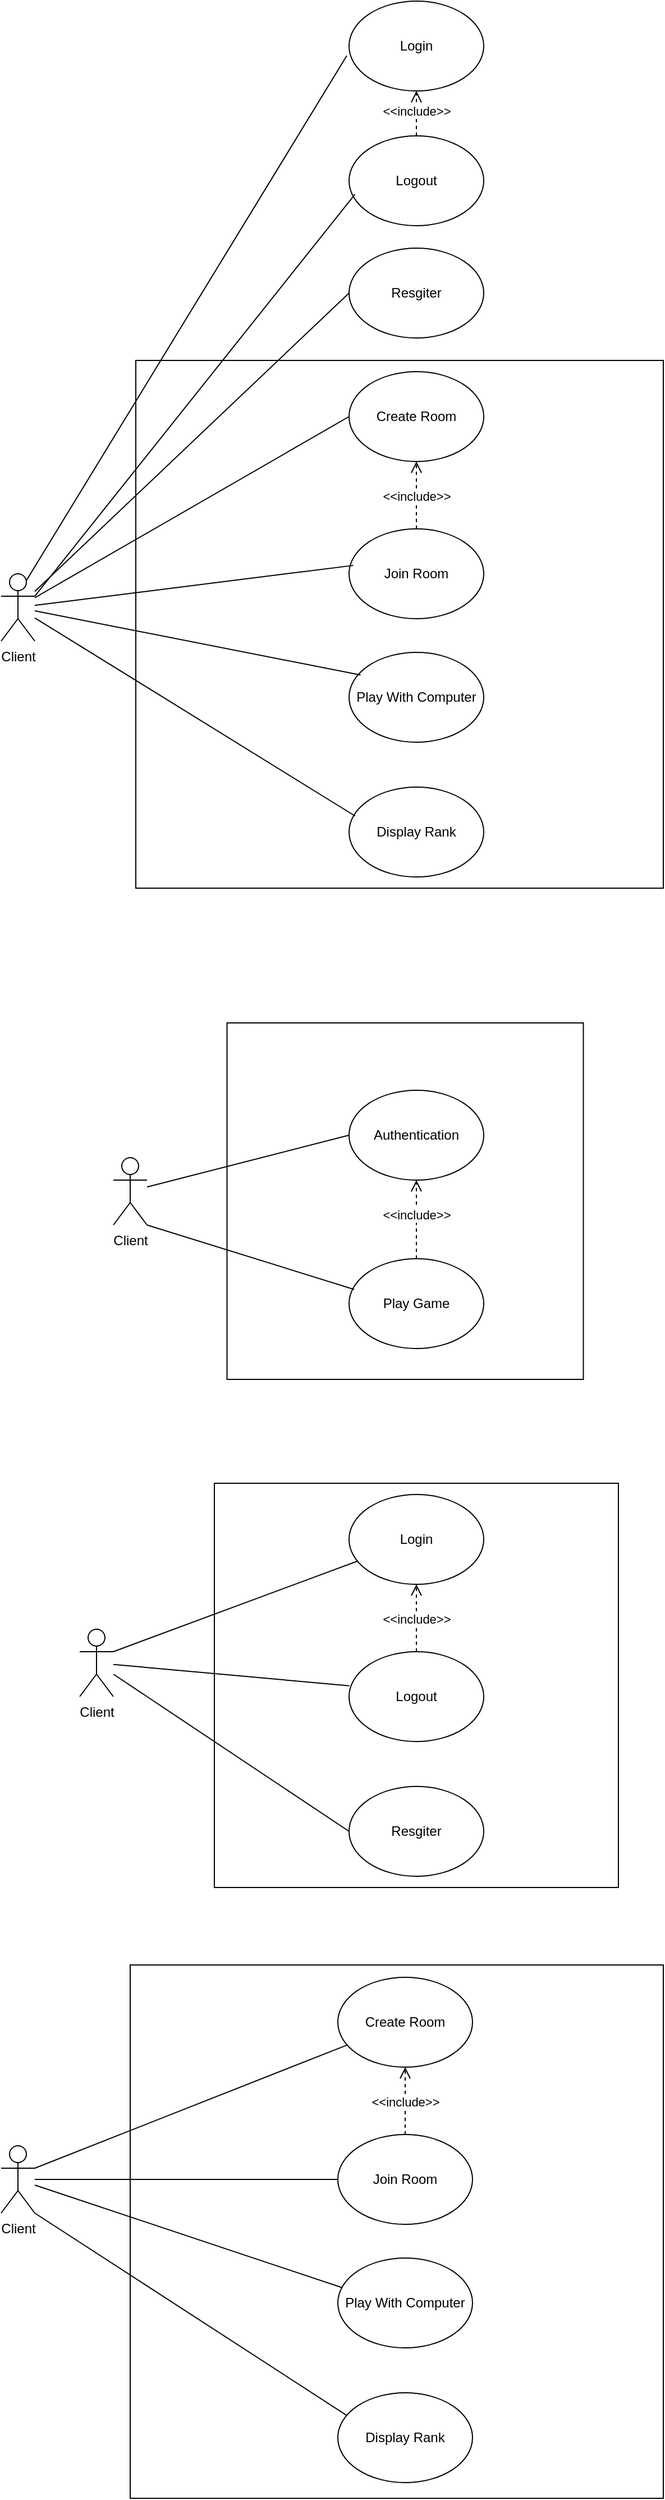 <mxfile version="21.6.1" type="device">
  <diagram id="JXW02WHQkwjx4muD-rrl" name="Trang-1">
    <mxGraphModel dx="1006" dy="1703" grid="1" gridSize="10" guides="1" tooltips="1" connect="1" arrows="1" fold="1" page="1" pageScale="1" pageWidth="827" pageHeight="1169" math="0" shadow="0">
      <root>
        <mxCell id="0" />
        <mxCell id="1" parent="0" />
        <mxCell id="AIeQXs59FDNEliNY6r98-13" value="" style="whiteSpace=wrap;html=1;aspect=fixed;" parent="1" vertex="1">
          <mxGeometry x="211.25" y="330" width="317.5" height="317.5" as="geometry" />
        </mxCell>
        <mxCell id="AIeQXs59FDNEliNY6r98-14" value="Client" style="shape=umlActor;verticalLabelPosition=bottom;verticalAlign=top;html=1;outlineConnect=0;" parent="1" vertex="1">
          <mxGeometry x="110" y="450" width="30" height="60" as="geometry" />
        </mxCell>
        <mxCell id="AIeQXs59FDNEliNY6r98-15" value="Authentication" style="ellipse;whiteSpace=wrap;html=1;" parent="1" vertex="1">
          <mxGeometry x="320" y="390" width="120" height="80" as="geometry" />
        </mxCell>
        <mxCell id="AIeQXs59FDNEliNY6r98-16" value="Play Game" style="ellipse;whiteSpace=wrap;html=1;" parent="1" vertex="1">
          <mxGeometry x="320" y="540" width="120" height="80" as="geometry" />
        </mxCell>
        <mxCell id="AIeQXs59FDNEliNY6r98-21" value="&amp;lt;&amp;lt;include&amp;gt;&amp;gt;" style="html=1;verticalAlign=bottom;endArrow=open;dashed=1;endSize=8;rounded=0;entryX=0.5;entryY=1;entryDx=0;entryDy=0;exitX=0.5;exitY=0;exitDx=0;exitDy=0;" parent="1" source="AIeQXs59FDNEliNY6r98-16" target="AIeQXs59FDNEliNY6r98-15" edge="1">
          <mxGeometry x="-0.143" relative="1" as="geometry">
            <mxPoint x="500" y="590" as="sourcePoint" />
            <mxPoint x="420" y="590" as="targetPoint" />
            <mxPoint as="offset" />
          </mxGeometry>
        </mxCell>
        <mxCell id="AIeQXs59FDNEliNY6r98-27" value="" style="endArrow=none;html=1;rounded=0;entryX=0;entryY=0.5;entryDx=0;entryDy=0;" parent="1" source="AIeQXs59FDNEliNY6r98-14" target="AIeQXs59FDNEliNY6r98-15" edge="1">
          <mxGeometry width="50" height="50" relative="1" as="geometry">
            <mxPoint x="390" y="430" as="sourcePoint" />
            <mxPoint x="440" y="380" as="targetPoint" />
          </mxGeometry>
        </mxCell>
        <mxCell id="AIeQXs59FDNEliNY6r98-28" value="" style="endArrow=none;html=1;rounded=0;exitX=1;exitY=1;exitDx=0;exitDy=0;exitPerimeter=0;entryX=0.038;entryY=0.342;entryDx=0;entryDy=0;entryPerimeter=0;" parent="1" source="AIeQXs59FDNEliNY6r98-14" target="AIeQXs59FDNEliNY6r98-16" edge="1">
          <mxGeometry width="50" height="50" relative="1" as="geometry">
            <mxPoint x="390" y="430" as="sourcePoint" />
            <mxPoint x="440" y="380" as="targetPoint" />
          </mxGeometry>
        </mxCell>
        <mxCell id="AIeQXs59FDNEliNY6r98-29" value="" style="whiteSpace=wrap;html=1;aspect=fixed;" parent="1" vertex="1">
          <mxGeometry x="200" y="740" width="360" height="360" as="geometry" />
        </mxCell>
        <mxCell id="AIeQXs59FDNEliNY6r98-30" value="Client" style="shape=umlActor;verticalLabelPosition=bottom;verticalAlign=top;html=1;outlineConnect=0;" parent="1" vertex="1">
          <mxGeometry x="80" y="870" width="30" height="60" as="geometry" />
        </mxCell>
        <mxCell id="AIeQXs59FDNEliNY6r98-31" value="Resgiter" style="ellipse;whiteSpace=wrap;html=1;" parent="1" vertex="1">
          <mxGeometry x="320" y="1010" width="120" height="80" as="geometry" />
        </mxCell>
        <mxCell id="AIeQXs59FDNEliNY6r98-33" value="Login" style="ellipse;whiteSpace=wrap;html=1;" parent="1" vertex="1">
          <mxGeometry x="320" y="750" width="120" height="80" as="geometry" />
        </mxCell>
        <mxCell id="AIeQXs59FDNEliNY6r98-36" value="" style="endArrow=none;html=1;rounded=0;exitX=1;exitY=0.333;exitDx=0;exitDy=0;exitPerimeter=0;" parent="1" source="AIeQXs59FDNEliNY6r98-30" target="AIeQXs59FDNEliNY6r98-33" edge="1">
          <mxGeometry width="50" height="50" relative="1" as="geometry">
            <mxPoint x="130" y="880" as="sourcePoint" />
            <mxPoint x="430" y="917.5" as="targetPoint" />
          </mxGeometry>
        </mxCell>
        <mxCell id="AIeQXs59FDNEliNY6r98-37" value="" style="endArrow=none;html=1;rounded=0;entryX=0;entryY=0.5;entryDx=0;entryDy=0;" parent="1" source="AIeQXs59FDNEliNY6r98-30" target="AIeQXs59FDNEliNY6r98-31" edge="1">
          <mxGeometry width="50" height="50" relative="1" as="geometry">
            <mxPoint x="380" y="967.5" as="sourcePoint" />
            <mxPoint x="430" y="917.5" as="targetPoint" />
          </mxGeometry>
        </mxCell>
        <mxCell id="AIeQXs59FDNEliNY6r98-39" value="" style="whiteSpace=wrap;html=1;aspect=fixed;" parent="1" vertex="1">
          <mxGeometry x="125" y="1169" width="475" height="475" as="geometry" />
        </mxCell>
        <mxCell id="AIeQXs59FDNEliNY6r98-40" value="Client" style="shape=umlActor;verticalLabelPosition=bottom;verticalAlign=top;html=1;outlineConnect=0;" parent="1" vertex="1">
          <mxGeometry x="10" y="1330" width="30" height="60" as="geometry" />
        </mxCell>
        <mxCell id="AIeQXs59FDNEliNY6r98-41" value="Join Room" style="ellipse;whiteSpace=wrap;html=1;" parent="1" vertex="1">
          <mxGeometry x="310" y="1320" width="120" height="80" as="geometry" />
        </mxCell>
        <mxCell id="AIeQXs59FDNEliNY6r98-42" value="Create Room" style="ellipse;whiteSpace=wrap;html=1;" parent="1" vertex="1">
          <mxGeometry x="310" y="1180" width="120" height="80" as="geometry" />
        </mxCell>
        <mxCell id="AIeQXs59FDNEliNY6r98-43" value="" style="endArrow=none;html=1;rounded=0;exitX=1;exitY=0.333;exitDx=0;exitDy=0;exitPerimeter=0;" parent="1" source="AIeQXs59FDNEliNY6r98-40" target="AIeQXs59FDNEliNY6r98-42" edge="1">
          <mxGeometry width="50" height="50" relative="1" as="geometry">
            <mxPoint x="130" y="1300" as="sourcePoint" />
            <mxPoint x="430" y="1337.5" as="targetPoint" />
          </mxGeometry>
        </mxCell>
        <mxCell id="AIeQXs59FDNEliNY6r98-44" value="" style="endArrow=none;html=1;rounded=0;entryX=0;entryY=0.5;entryDx=0;entryDy=0;" parent="1" source="AIeQXs59FDNEliNY6r98-40" target="AIeQXs59FDNEliNY6r98-41" edge="1">
          <mxGeometry width="50" height="50" relative="1" as="geometry">
            <mxPoint x="380" y="1387.5" as="sourcePoint" />
            <mxPoint x="430" y="1337.5" as="targetPoint" />
          </mxGeometry>
        </mxCell>
        <mxCell id="AIeQXs59FDNEliNY6r98-45" value="Play With Computer" style="ellipse;whiteSpace=wrap;html=1;" parent="1" vertex="1">
          <mxGeometry x="310" y="1430" width="120" height="80" as="geometry" />
        </mxCell>
        <mxCell id="AIeQXs59FDNEliNY6r98-46" value="" style="endArrow=none;html=1;rounded=0;entryX=0.033;entryY=0.33;entryDx=0;entryDy=0;entryPerimeter=0;" parent="1" source="AIeQXs59FDNEliNY6r98-40" target="AIeQXs59FDNEliNY6r98-45" edge="1">
          <mxGeometry width="50" height="50" relative="1" as="geometry">
            <mxPoint x="390" y="1330" as="sourcePoint" />
            <mxPoint x="440" y="1280" as="targetPoint" />
          </mxGeometry>
        </mxCell>
        <mxCell id="lJxy1i0dze8oPjX6fqyM-2" value="Logout" style="ellipse;whiteSpace=wrap;html=1;" parent="1" vertex="1">
          <mxGeometry x="320" y="890" width="120" height="80" as="geometry" />
        </mxCell>
        <mxCell id="lJxy1i0dze8oPjX6fqyM-3" value="" style="endArrow=none;html=1;rounded=0;entryX=0.003;entryY=0.38;entryDx=0;entryDy=0;entryPerimeter=0;" parent="1" source="AIeQXs59FDNEliNY6r98-30" target="lJxy1i0dze8oPjX6fqyM-2" edge="1">
          <mxGeometry width="50" height="50" relative="1" as="geometry">
            <mxPoint x="390" y="910" as="sourcePoint" />
            <mxPoint x="440" y="860" as="targetPoint" />
          </mxGeometry>
        </mxCell>
        <mxCell id="lJxy1i0dze8oPjX6fqyM-4" value="&amp;lt;&amp;lt;include&amp;gt;&amp;gt;" style="html=1;verticalAlign=bottom;endArrow=open;dashed=1;endSize=8;rounded=0;entryX=0.5;entryY=1;entryDx=0;entryDy=0;" parent="1" source="lJxy1i0dze8oPjX6fqyM-2" target="AIeQXs59FDNEliNY6r98-33" edge="1">
          <mxGeometry x="-0.333" relative="1" as="geometry">
            <mxPoint x="480" y="890" as="sourcePoint" />
            <mxPoint x="480" y="820" as="targetPoint" />
            <mxPoint as="offset" />
          </mxGeometry>
        </mxCell>
        <mxCell id="lJxy1i0dze8oPjX6fqyM-5" value="&amp;lt;&amp;lt;include&amp;gt;&amp;gt;" style="html=1;verticalAlign=bottom;endArrow=open;dashed=1;endSize=8;rounded=0;entryX=0.5;entryY=1;entryDx=0;entryDy=0;exitX=0.5;exitY=0;exitDx=0;exitDy=0;" parent="1" source="AIeQXs59FDNEliNY6r98-41" target="AIeQXs59FDNEliNY6r98-42" edge="1">
          <mxGeometry x="-0.333" relative="1" as="geometry">
            <mxPoint x="379.5" y="1340" as="sourcePoint" />
            <mxPoint x="379.5" y="1270" as="targetPoint" />
            <mxPoint as="offset" />
            <Array as="points" />
          </mxGeometry>
        </mxCell>
        <mxCell id="lJxy1i0dze8oPjX6fqyM-6" value="Display Rank" style="ellipse;whiteSpace=wrap;html=1;" parent="1" vertex="1">
          <mxGeometry x="310" y="1550" width="120" height="80" as="geometry" />
        </mxCell>
        <mxCell id="lJxy1i0dze8oPjX6fqyM-7" value="" style="endArrow=none;html=1;rounded=0;exitX=1;exitY=1;exitDx=0;exitDy=0;exitPerimeter=0;entryX=0.068;entryY=0.254;entryDx=0;entryDy=0;entryPerimeter=0;" parent="1" source="AIeQXs59FDNEliNY6r98-40" target="lJxy1i0dze8oPjX6fqyM-6" edge="1">
          <mxGeometry width="50" height="50" relative="1" as="geometry">
            <mxPoint x="350" y="1430" as="sourcePoint" />
            <mxPoint x="400" y="1380" as="targetPoint" />
          </mxGeometry>
        </mxCell>
        <mxCell id="UATABy95uSOzNbBGcou2-1" value="" style="whiteSpace=wrap;html=1;aspect=fixed;" parent="1" vertex="1">
          <mxGeometry x="130" y="-260" width="470" height="470" as="geometry" />
        </mxCell>
        <mxCell id="UATABy95uSOzNbBGcou2-2" value="Client" style="shape=umlActor;verticalLabelPosition=bottom;verticalAlign=top;html=1;outlineConnect=0;" parent="1" vertex="1">
          <mxGeometry x="10" y="-70" width="30" height="60" as="geometry" />
        </mxCell>
        <mxCell id="UATABy95uSOzNbBGcou2-19" value="Resgiter" style="ellipse;whiteSpace=wrap;html=1;" parent="1" vertex="1">
          <mxGeometry x="320" y="-360" width="120" height="80" as="geometry" />
        </mxCell>
        <mxCell id="UATABy95uSOzNbBGcou2-20" value="Login" style="ellipse;whiteSpace=wrap;html=1;" parent="1" vertex="1">
          <mxGeometry x="320" y="-580" width="120" height="80" as="geometry" />
        </mxCell>
        <mxCell id="UATABy95uSOzNbBGcou2-21" value="Logout" style="ellipse;whiteSpace=wrap;html=1;" parent="1" vertex="1">
          <mxGeometry x="320" y="-460" width="120" height="80" as="geometry" />
        </mxCell>
        <mxCell id="UATABy95uSOzNbBGcou2-22" value="&amp;lt;&amp;lt;include&amp;gt;&amp;gt;" style="html=1;verticalAlign=bottom;endArrow=open;dashed=1;endSize=8;rounded=0;entryX=0.5;entryY=1;entryDx=0;entryDy=0;" parent="1" source="UATABy95uSOzNbBGcou2-21" target="UATABy95uSOzNbBGcou2-20" edge="1">
          <mxGeometry x="-0.333" relative="1" as="geometry">
            <mxPoint x="480" y="-440" as="sourcePoint" />
            <mxPoint x="480" y="-510" as="targetPoint" />
            <mxPoint as="offset" />
          </mxGeometry>
        </mxCell>
        <mxCell id="UATABy95uSOzNbBGcou2-23" value="" style="endArrow=none;html=1;rounded=0;entryX=-0.017;entryY=0.608;entryDx=0;entryDy=0;entryPerimeter=0;exitX=0.75;exitY=0.1;exitDx=0;exitDy=0;exitPerimeter=0;" parent="1" source="UATABy95uSOzNbBGcou2-2" target="UATABy95uSOzNbBGcou2-20" edge="1">
          <mxGeometry width="50" height="50" relative="1" as="geometry">
            <mxPoint x="270" y="-410" as="sourcePoint" />
            <mxPoint x="320" y="-460" as="targetPoint" />
          </mxGeometry>
        </mxCell>
        <mxCell id="UATABy95uSOzNbBGcou2-24" value="" style="endArrow=none;html=1;rounded=0;entryX=0.043;entryY=0.653;entryDx=0;entryDy=0;entryPerimeter=0;exitX=1;exitY=0.333;exitDx=0;exitDy=0;exitPerimeter=0;" parent="1" source="UATABy95uSOzNbBGcou2-2" target="UATABy95uSOzNbBGcou2-21" edge="1">
          <mxGeometry width="50" height="50" relative="1" as="geometry">
            <mxPoint x="270" y="-410" as="sourcePoint" />
            <mxPoint x="320" y="-460" as="targetPoint" />
          </mxGeometry>
        </mxCell>
        <mxCell id="UATABy95uSOzNbBGcou2-25" value="" style="endArrow=none;html=1;rounded=0;entryX=0;entryY=0.5;entryDx=0;entryDy=0;" parent="1" source="UATABy95uSOzNbBGcou2-2" target="UATABy95uSOzNbBGcou2-19" edge="1">
          <mxGeometry width="50" height="50" relative="1" as="geometry">
            <mxPoint x="270" y="-410" as="sourcePoint" />
            <mxPoint x="320" y="-460" as="targetPoint" />
          </mxGeometry>
        </mxCell>
        <mxCell id="UATABy95uSOzNbBGcou2-26" value="Join Room" style="ellipse;whiteSpace=wrap;html=1;" parent="1" vertex="1">
          <mxGeometry x="320" y="-110" width="120" height="80" as="geometry" />
        </mxCell>
        <mxCell id="UATABy95uSOzNbBGcou2-27" value="Create Room" style="ellipse;whiteSpace=wrap;html=1;" parent="1" vertex="1">
          <mxGeometry x="320" y="-250" width="120" height="80" as="geometry" />
        </mxCell>
        <mxCell id="UATABy95uSOzNbBGcou2-28" value="Play With Computer" style="ellipse;whiteSpace=wrap;html=1;" parent="1" vertex="1">
          <mxGeometry x="320" width="120" height="80" as="geometry" />
        </mxCell>
        <mxCell id="UATABy95uSOzNbBGcou2-29" value="&amp;lt;&amp;lt;include&amp;gt;&amp;gt;" style="html=1;verticalAlign=bottom;endArrow=open;dashed=1;endSize=8;rounded=0;entryX=0.5;entryY=1;entryDx=0;entryDy=0;exitX=0.5;exitY=0;exitDx=0;exitDy=0;" parent="1" source="UATABy95uSOzNbBGcou2-26" target="UATABy95uSOzNbBGcou2-27" edge="1">
          <mxGeometry x="-0.333" relative="1" as="geometry">
            <mxPoint x="389.5" y="-90" as="sourcePoint" />
            <mxPoint x="389.5" y="-160" as="targetPoint" />
            <mxPoint as="offset" />
            <Array as="points" />
          </mxGeometry>
        </mxCell>
        <mxCell id="UATABy95uSOzNbBGcou2-30" value="Display Rank" style="ellipse;whiteSpace=wrap;html=1;" parent="1" vertex="1">
          <mxGeometry x="320" y="120" width="120" height="80" as="geometry" />
        </mxCell>
        <mxCell id="UATABy95uSOzNbBGcou2-32" value="" style="endArrow=none;html=1;rounded=0;exitX=0;exitY=0.5;exitDx=0;exitDy=0;" parent="1" source="UATABy95uSOzNbBGcou2-27" target="UATABy95uSOzNbBGcou2-2" edge="1">
          <mxGeometry width="50" height="50" relative="1" as="geometry">
            <mxPoint x="420" as="sourcePoint" />
            <mxPoint x="470" y="-50" as="targetPoint" />
          </mxGeometry>
        </mxCell>
        <mxCell id="UATABy95uSOzNbBGcou2-33" value="" style="endArrow=none;html=1;rounded=0;exitX=0.032;exitY=0.407;exitDx=0;exitDy=0;exitPerimeter=0;" parent="1" source="UATABy95uSOzNbBGcou2-26" target="UATABy95uSOzNbBGcou2-2" edge="1">
          <mxGeometry width="50" height="50" relative="1" as="geometry">
            <mxPoint x="420" as="sourcePoint" />
            <mxPoint x="470" y="-50" as="targetPoint" />
          </mxGeometry>
        </mxCell>
        <mxCell id="UATABy95uSOzNbBGcou2-34" value="" style="endArrow=none;html=1;rounded=0;exitX=0.085;exitY=0.252;exitDx=0;exitDy=0;exitPerimeter=0;" parent="1" source="UATABy95uSOzNbBGcou2-28" target="UATABy95uSOzNbBGcou2-2" edge="1">
          <mxGeometry width="50" height="50" relative="1" as="geometry">
            <mxPoint x="420" as="sourcePoint" />
            <mxPoint x="470" y="-50" as="targetPoint" />
          </mxGeometry>
        </mxCell>
        <mxCell id="UATABy95uSOzNbBGcou2-35" value="" style="endArrow=none;html=1;rounded=0;exitX=0.045;exitY=0.322;exitDx=0;exitDy=0;exitPerimeter=0;" parent="1" source="UATABy95uSOzNbBGcou2-30" target="UATABy95uSOzNbBGcou2-2" edge="1">
          <mxGeometry width="50" height="50" relative="1" as="geometry">
            <mxPoint x="420" as="sourcePoint" />
            <mxPoint x="470" y="-50" as="targetPoint" />
          </mxGeometry>
        </mxCell>
      </root>
    </mxGraphModel>
  </diagram>
</mxfile>
